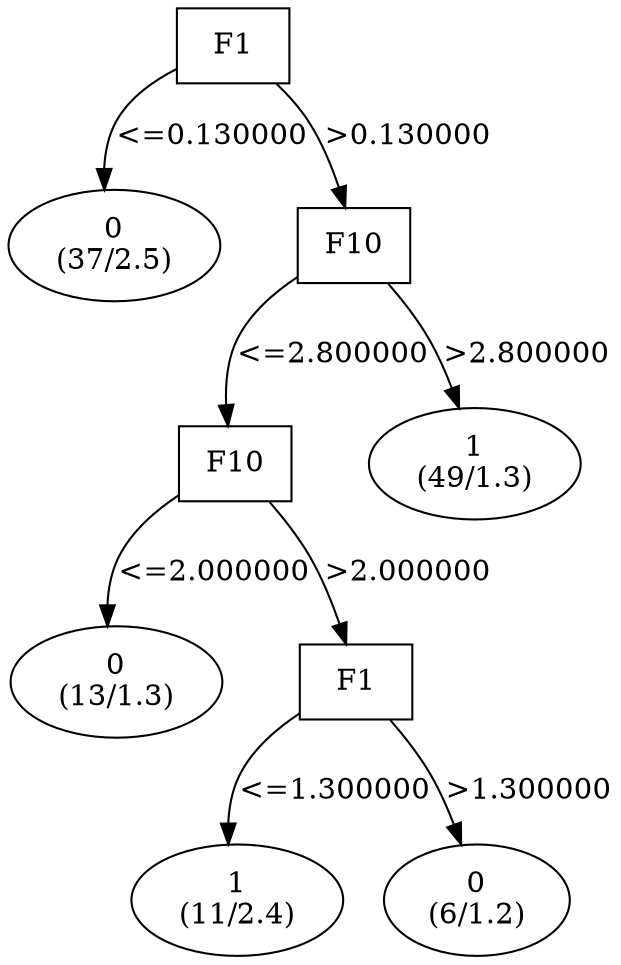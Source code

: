 digraph YaDT {
n0 [ shape=box, label="F1\n"]
n0 -> n1 [label="<=0.130000"]
n1 [ shape=ellipse, label="0\n(37/2.5)"]
n0 -> n2 [label=">0.130000"]
n2 [ shape=box, label="F10\n"]
n2 -> n3 [label="<=2.800000"]
n3 [ shape=box, label="F10\n"]
n3 -> n4 [label="<=2.000000"]
n4 [ shape=ellipse, label="0\n(13/1.3)"]
n3 -> n5 [label=">2.000000"]
n5 [ shape=box, label="F1\n"]
n5 -> n6 [label="<=1.300000"]
n6 [ shape=ellipse, label="1\n(11/2.4)"]
n5 -> n7 [label=">1.300000"]
n7 [ shape=ellipse, label="0\n(6/1.2)"]
n2 -> n10 [label=">2.800000"]
n10 [ shape=ellipse, label="1\n(49/1.3)"]
}
